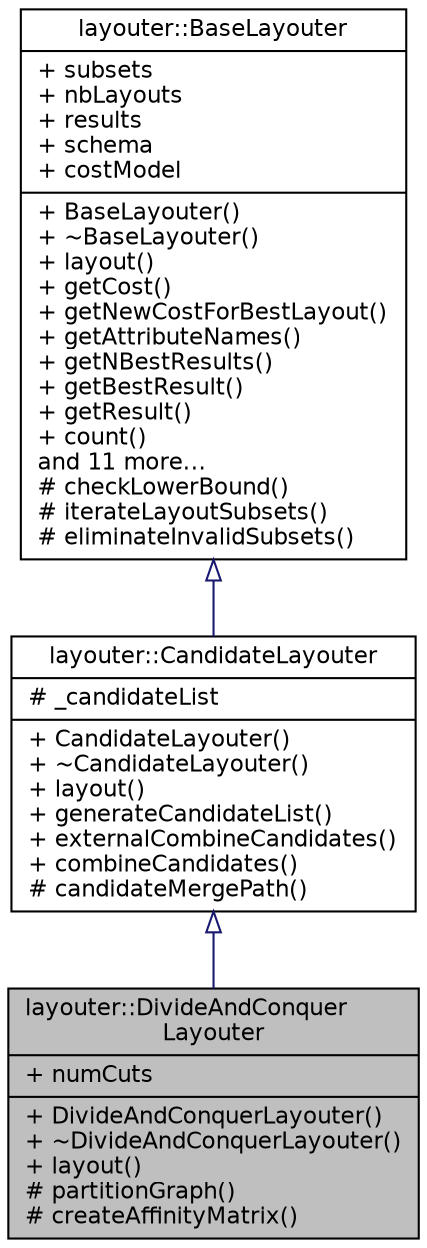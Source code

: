 digraph "layouter::DivideAndConquerLayouter"
{
  edge [fontname="Helvetica",fontsize="11",labelfontname="Helvetica",labelfontsize="11"];
  node [fontname="Helvetica",fontsize="11",shape=record];
  Node1 [label="{layouter::DivideAndConquer\lLayouter\n|+ numCuts\l|+ DivideAndConquerLayouter()\l+ ~DivideAndConquerLayouter()\l+ layout()\l# partitionGraph()\l# createAffinityMatrix()\l}",height=0.2,width=0.4,color="black", fillcolor="grey75", style="filled" fontcolor="black"];
  Node2 -> Node1 [dir="back",color="midnightblue",fontsize="11",style="solid",arrowtail="onormal",fontname="Helvetica"];
  Node2 [label="{layouter::CandidateLayouter\n|# _candidateList\l|+ CandidateLayouter()\l+ ~CandidateLayouter()\l+ layout()\l+ generateCandidateList()\l+ externalCombineCandidates()\l+ combineCandidates()\l# candidateMergePath()\l}",height=0.2,width=0.4,color="black", fillcolor="white", style="filled",URL="$classlayouter_1_1_candidate_layouter.html"];
  Node3 -> Node2 [dir="back",color="midnightblue",fontsize="11",style="solid",arrowtail="onormal",fontname="Helvetica"];
  Node3 [label="{layouter::BaseLayouter\n|+ subsets\l+ nbLayouts\l+ results\l+ schema\l+ costModel\l|+ BaseLayouter()\l+ ~BaseLayouter()\l+ layout()\l+ getCost()\l+ getNewCostForBestLayout()\l+ getAttributeNames()\l+ getNBestResults()\l+ getBestResult()\l+ getResult()\l+ count()\land 11 more...\l# checkLowerBound()\l# iterateLayoutSubsets()\l# eliminateInvalidSubsets()\l}",height=0.2,width=0.4,color="black", fillcolor="white", style="filled",URL="$classlayouter_1_1_base_layouter.html"];
}
